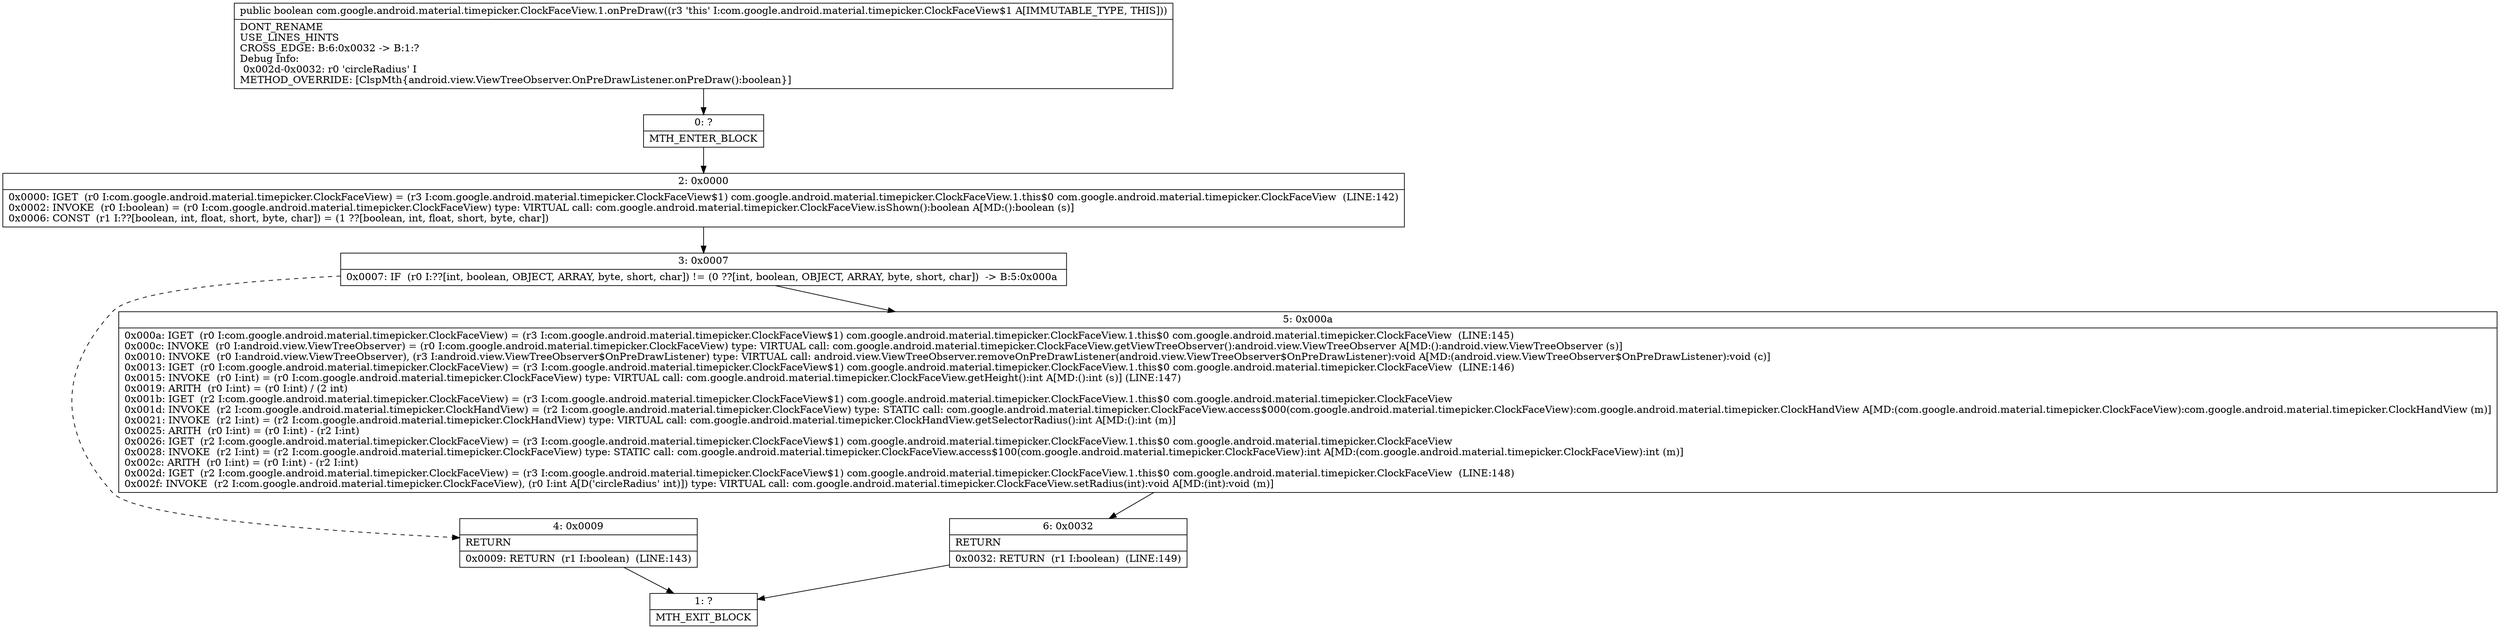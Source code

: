 digraph "CFG forcom.google.android.material.timepicker.ClockFaceView.1.onPreDraw()Z" {
Node_0 [shape=record,label="{0\:\ ?|MTH_ENTER_BLOCK\l}"];
Node_2 [shape=record,label="{2\:\ 0x0000|0x0000: IGET  (r0 I:com.google.android.material.timepicker.ClockFaceView) = (r3 I:com.google.android.material.timepicker.ClockFaceView$1) com.google.android.material.timepicker.ClockFaceView.1.this$0 com.google.android.material.timepicker.ClockFaceView  (LINE:142)\l0x0002: INVOKE  (r0 I:boolean) = (r0 I:com.google.android.material.timepicker.ClockFaceView) type: VIRTUAL call: com.google.android.material.timepicker.ClockFaceView.isShown():boolean A[MD:():boolean (s)]\l0x0006: CONST  (r1 I:??[boolean, int, float, short, byte, char]) = (1 ??[boolean, int, float, short, byte, char]) \l}"];
Node_3 [shape=record,label="{3\:\ 0x0007|0x0007: IF  (r0 I:??[int, boolean, OBJECT, ARRAY, byte, short, char]) != (0 ??[int, boolean, OBJECT, ARRAY, byte, short, char])  \-\> B:5:0x000a \l}"];
Node_4 [shape=record,label="{4\:\ 0x0009|RETURN\l|0x0009: RETURN  (r1 I:boolean)  (LINE:143)\l}"];
Node_1 [shape=record,label="{1\:\ ?|MTH_EXIT_BLOCK\l}"];
Node_5 [shape=record,label="{5\:\ 0x000a|0x000a: IGET  (r0 I:com.google.android.material.timepicker.ClockFaceView) = (r3 I:com.google.android.material.timepicker.ClockFaceView$1) com.google.android.material.timepicker.ClockFaceView.1.this$0 com.google.android.material.timepicker.ClockFaceView  (LINE:145)\l0x000c: INVOKE  (r0 I:android.view.ViewTreeObserver) = (r0 I:com.google.android.material.timepicker.ClockFaceView) type: VIRTUAL call: com.google.android.material.timepicker.ClockFaceView.getViewTreeObserver():android.view.ViewTreeObserver A[MD:():android.view.ViewTreeObserver (s)]\l0x0010: INVOKE  (r0 I:android.view.ViewTreeObserver), (r3 I:android.view.ViewTreeObserver$OnPreDrawListener) type: VIRTUAL call: android.view.ViewTreeObserver.removeOnPreDrawListener(android.view.ViewTreeObserver$OnPreDrawListener):void A[MD:(android.view.ViewTreeObserver$OnPreDrawListener):void (c)]\l0x0013: IGET  (r0 I:com.google.android.material.timepicker.ClockFaceView) = (r3 I:com.google.android.material.timepicker.ClockFaceView$1) com.google.android.material.timepicker.ClockFaceView.1.this$0 com.google.android.material.timepicker.ClockFaceView  (LINE:146)\l0x0015: INVOKE  (r0 I:int) = (r0 I:com.google.android.material.timepicker.ClockFaceView) type: VIRTUAL call: com.google.android.material.timepicker.ClockFaceView.getHeight():int A[MD:():int (s)] (LINE:147)\l0x0019: ARITH  (r0 I:int) = (r0 I:int) \/ (2 int) \l0x001b: IGET  (r2 I:com.google.android.material.timepicker.ClockFaceView) = (r3 I:com.google.android.material.timepicker.ClockFaceView$1) com.google.android.material.timepicker.ClockFaceView.1.this$0 com.google.android.material.timepicker.ClockFaceView \l0x001d: INVOKE  (r2 I:com.google.android.material.timepicker.ClockHandView) = (r2 I:com.google.android.material.timepicker.ClockFaceView) type: STATIC call: com.google.android.material.timepicker.ClockFaceView.access$000(com.google.android.material.timepicker.ClockFaceView):com.google.android.material.timepicker.ClockHandView A[MD:(com.google.android.material.timepicker.ClockFaceView):com.google.android.material.timepicker.ClockHandView (m)]\l0x0021: INVOKE  (r2 I:int) = (r2 I:com.google.android.material.timepicker.ClockHandView) type: VIRTUAL call: com.google.android.material.timepicker.ClockHandView.getSelectorRadius():int A[MD:():int (m)]\l0x0025: ARITH  (r0 I:int) = (r0 I:int) \- (r2 I:int) \l0x0026: IGET  (r2 I:com.google.android.material.timepicker.ClockFaceView) = (r3 I:com.google.android.material.timepicker.ClockFaceView$1) com.google.android.material.timepicker.ClockFaceView.1.this$0 com.google.android.material.timepicker.ClockFaceView \l0x0028: INVOKE  (r2 I:int) = (r2 I:com.google.android.material.timepicker.ClockFaceView) type: STATIC call: com.google.android.material.timepicker.ClockFaceView.access$100(com.google.android.material.timepicker.ClockFaceView):int A[MD:(com.google.android.material.timepicker.ClockFaceView):int (m)]\l0x002c: ARITH  (r0 I:int) = (r0 I:int) \- (r2 I:int) \l0x002d: IGET  (r2 I:com.google.android.material.timepicker.ClockFaceView) = (r3 I:com.google.android.material.timepicker.ClockFaceView$1) com.google.android.material.timepicker.ClockFaceView.1.this$0 com.google.android.material.timepicker.ClockFaceView  (LINE:148)\l0x002f: INVOKE  (r2 I:com.google.android.material.timepicker.ClockFaceView), (r0 I:int A[D('circleRadius' int)]) type: VIRTUAL call: com.google.android.material.timepicker.ClockFaceView.setRadius(int):void A[MD:(int):void (m)]\l}"];
Node_6 [shape=record,label="{6\:\ 0x0032|RETURN\l|0x0032: RETURN  (r1 I:boolean)  (LINE:149)\l}"];
MethodNode[shape=record,label="{public boolean com.google.android.material.timepicker.ClockFaceView.1.onPreDraw((r3 'this' I:com.google.android.material.timepicker.ClockFaceView$1 A[IMMUTABLE_TYPE, THIS]))  | DONT_RENAME\lUSE_LINES_HINTS\lCROSS_EDGE: B:6:0x0032 \-\> B:1:?\lDebug Info:\l  0x002d\-0x0032: r0 'circleRadius' I\lMETHOD_OVERRIDE: [ClspMth\{android.view.ViewTreeObserver.OnPreDrawListener.onPreDraw():boolean\}]\l}"];
MethodNode -> Node_0;Node_0 -> Node_2;
Node_2 -> Node_3;
Node_3 -> Node_4[style=dashed];
Node_3 -> Node_5;
Node_4 -> Node_1;
Node_5 -> Node_6;
Node_6 -> Node_1;
}

